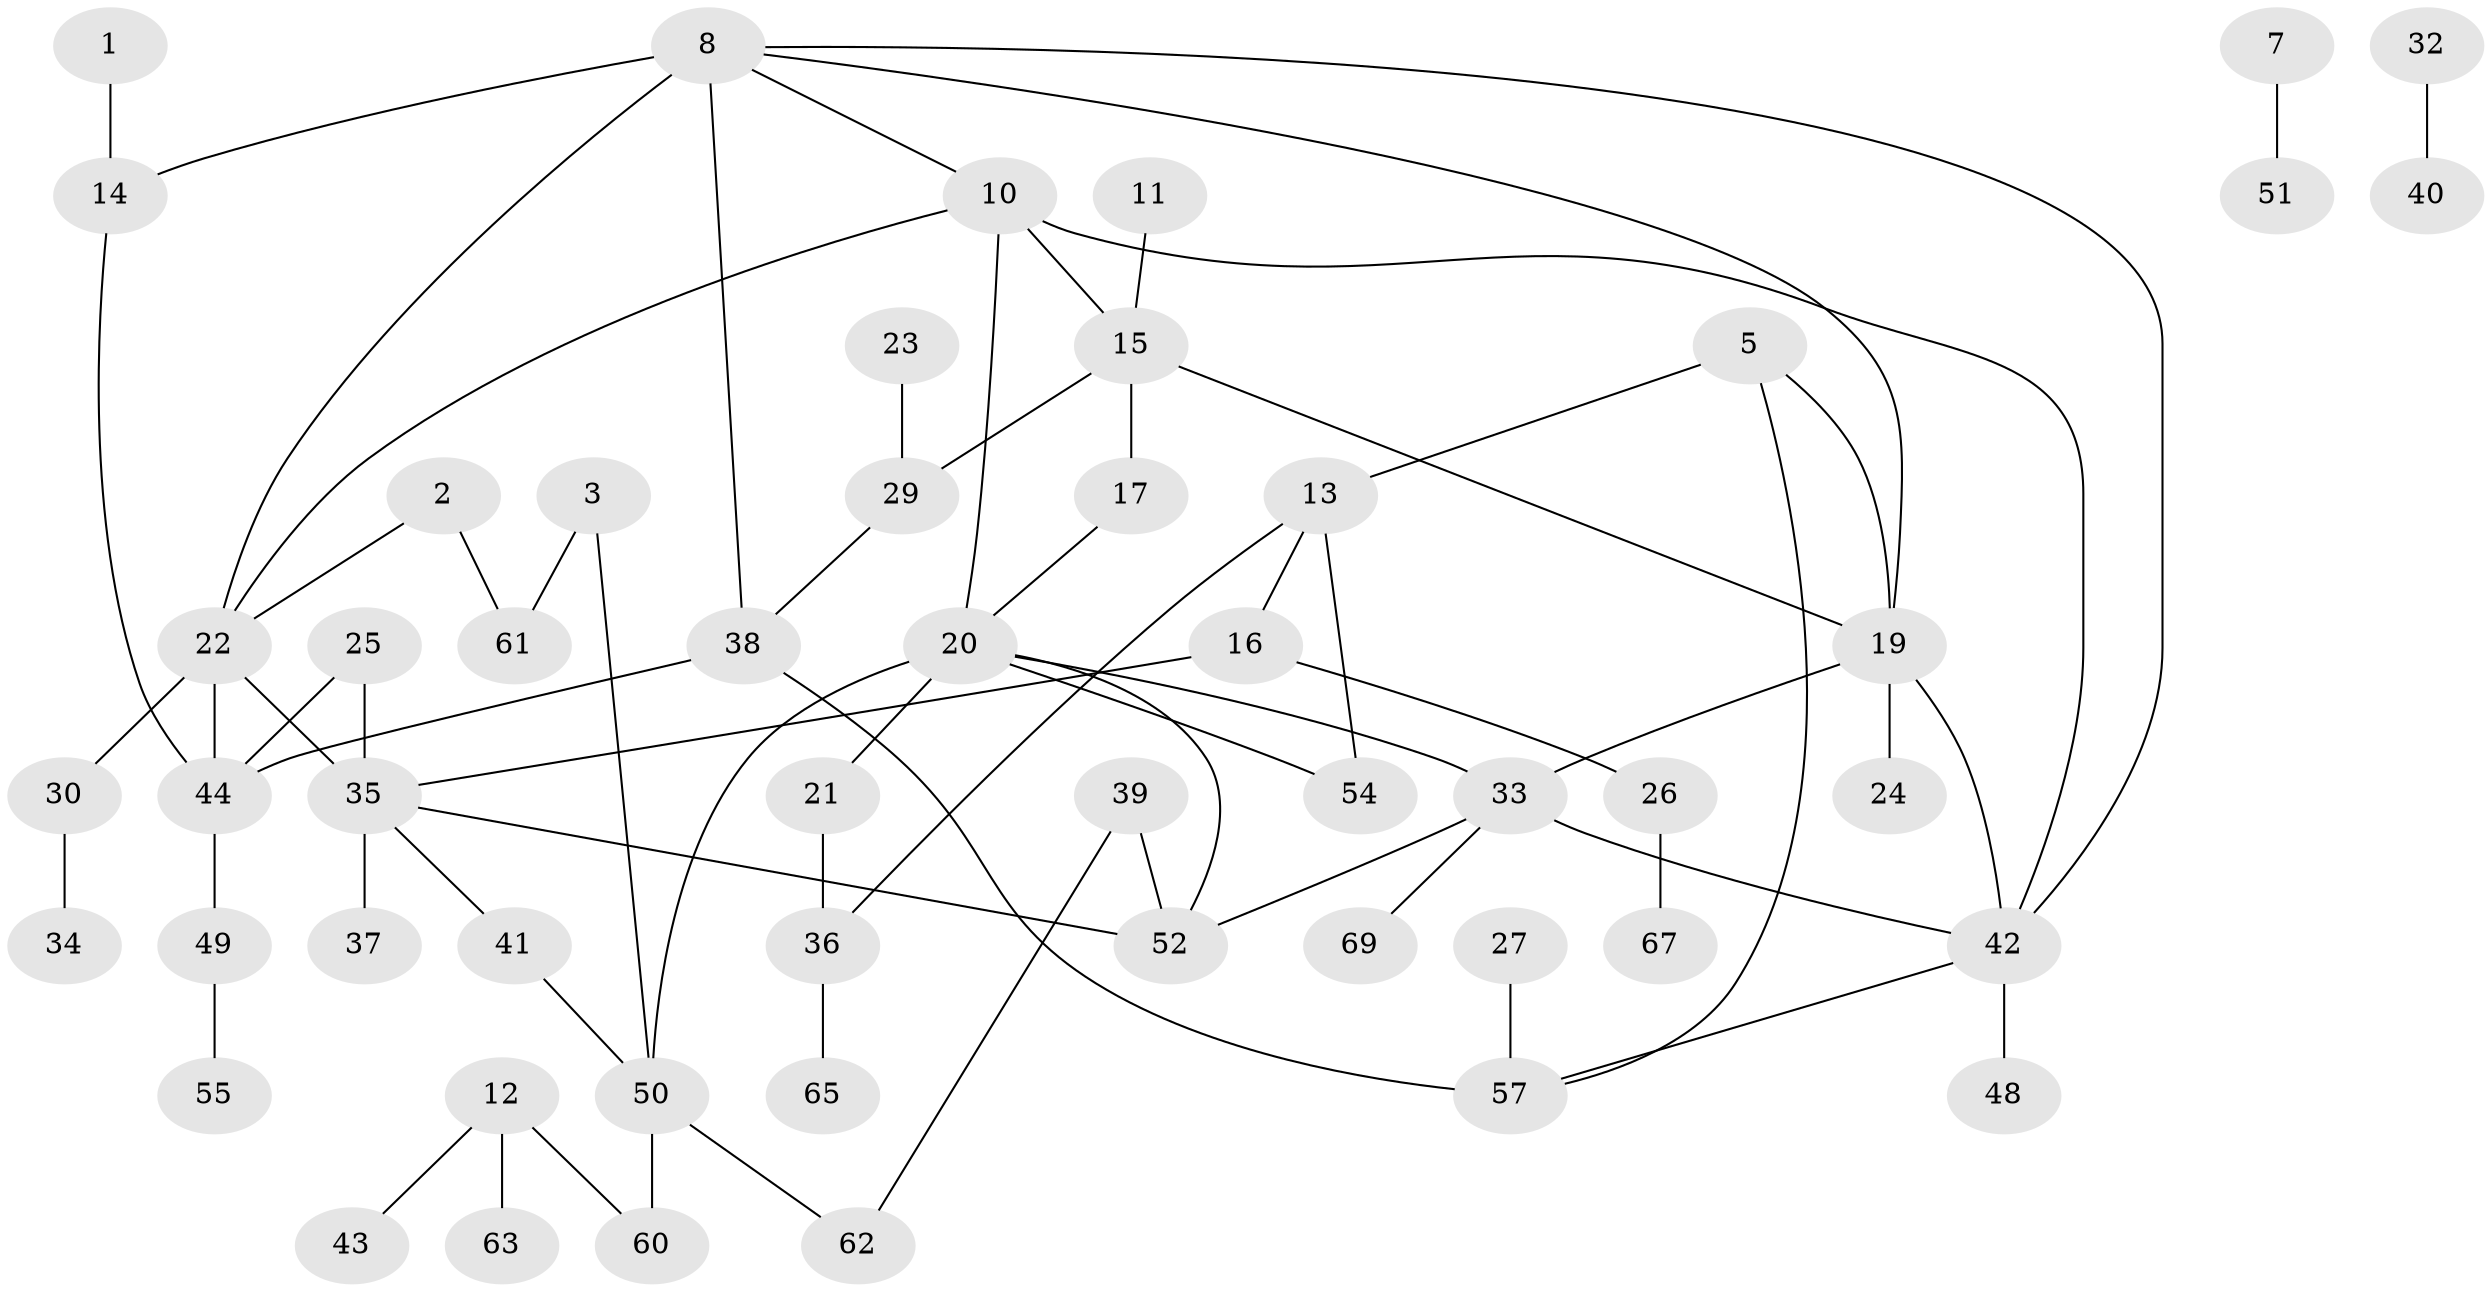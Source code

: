 // original degree distribution, {2: 0.32116788321167883, 3: 0.145985401459854, 1: 0.25547445255474455, 0: 0.11678832116788321, 4: 0.0948905109489051, 6: 0.021897810218978103, 5: 0.029197080291970802, 8: 0.0072992700729927005, 7: 0.0072992700729927005}
// Generated by graph-tools (version 1.1) at 2025/48/03/04/25 22:48:27]
// undirected, 53 vertices, 71 edges
graph export_dot {
  node [color=gray90,style=filled];
  1;
  2;
  3;
  5;
  7;
  8;
  10;
  11;
  12;
  13;
  14;
  15;
  16;
  17;
  19;
  20;
  21;
  22;
  23;
  24;
  25;
  26;
  27;
  29;
  30;
  32;
  33;
  34;
  35;
  36;
  37;
  38;
  39;
  40;
  41;
  42;
  43;
  44;
  48;
  49;
  50;
  51;
  52;
  54;
  55;
  57;
  60;
  61;
  62;
  63;
  65;
  67;
  69;
  1 -- 14 [weight=1.0];
  2 -- 22 [weight=1.0];
  2 -- 61 [weight=1.0];
  3 -- 50 [weight=1.0];
  3 -- 61 [weight=1.0];
  5 -- 13 [weight=1.0];
  5 -- 19 [weight=1.0];
  5 -- 57 [weight=1.0];
  7 -- 51 [weight=1.0];
  8 -- 10 [weight=1.0];
  8 -- 14 [weight=1.0];
  8 -- 19 [weight=1.0];
  8 -- 22 [weight=1.0];
  8 -- 38 [weight=2.0];
  8 -- 42 [weight=1.0];
  10 -- 15 [weight=1.0];
  10 -- 20 [weight=1.0];
  10 -- 22 [weight=1.0];
  10 -- 42 [weight=1.0];
  11 -- 15 [weight=1.0];
  12 -- 43 [weight=1.0];
  12 -- 60 [weight=1.0];
  12 -- 63 [weight=1.0];
  13 -- 16 [weight=1.0];
  13 -- 36 [weight=1.0];
  13 -- 54 [weight=1.0];
  14 -- 44 [weight=1.0];
  15 -- 17 [weight=3.0];
  15 -- 19 [weight=1.0];
  15 -- 29 [weight=1.0];
  16 -- 26 [weight=1.0];
  16 -- 35 [weight=1.0];
  17 -- 20 [weight=1.0];
  19 -- 24 [weight=1.0];
  19 -- 33 [weight=3.0];
  19 -- 42 [weight=2.0];
  20 -- 21 [weight=1.0];
  20 -- 33 [weight=1.0];
  20 -- 50 [weight=1.0];
  20 -- 52 [weight=1.0];
  20 -- 54 [weight=1.0];
  21 -- 36 [weight=1.0];
  22 -- 30 [weight=1.0];
  22 -- 35 [weight=2.0];
  22 -- 44 [weight=1.0];
  23 -- 29 [weight=3.0];
  25 -- 35 [weight=1.0];
  25 -- 44 [weight=1.0];
  26 -- 67 [weight=1.0];
  27 -- 57 [weight=2.0];
  29 -- 38 [weight=1.0];
  30 -- 34 [weight=1.0];
  32 -- 40 [weight=1.0];
  33 -- 42 [weight=1.0];
  33 -- 52 [weight=2.0];
  33 -- 69 [weight=1.0];
  35 -- 37 [weight=1.0];
  35 -- 41 [weight=1.0];
  35 -- 52 [weight=1.0];
  36 -- 65 [weight=1.0];
  38 -- 44 [weight=2.0];
  38 -- 57 [weight=1.0];
  39 -- 52 [weight=2.0];
  39 -- 62 [weight=1.0];
  41 -- 50 [weight=1.0];
  42 -- 48 [weight=1.0];
  42 -- 57 [weight=1.0];
  44 -- 49 [weight=1.0];
  49 -- 55 [weight=1.0];
  50 -- 60 [weight=1.0];
  50 -- 62 [weight=1.0];
}

